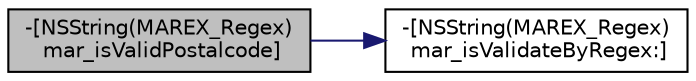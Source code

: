 digraph "-[NSString(MAREX_Regex) mar_isValidPostalcode]"
{
  edge [fontname="Helvetica",fontsize="10",labelfontname="Helvetica",labelfontsize="10"];
  node [fontname="Helvetica",fontsize="10",shape=record];
  rankdir="LR";
  Node36 [label="-[NSString(MAREX_Regex)\l mar_isValidPostalcode]",height=0.2,width=0.4,color="black", fillcolor="grey75", style="filled", fontcolor="black"];
  Node36 -> Node37 [color="midnightblue",fontsize="10",style="solid",fontname="Helvetica"];
  Node37 [label="-[NSString(MAREX_Regex)\l mar_isValidateByRegex:]",height=0.2,width=0.4,color="black", fillcolor="white", style="filled",URL="$category_n_s_string_07_m_a_r_e_x___regex_08.html#ab0be1de32ee3675c594bd556451a6a61"];
}

